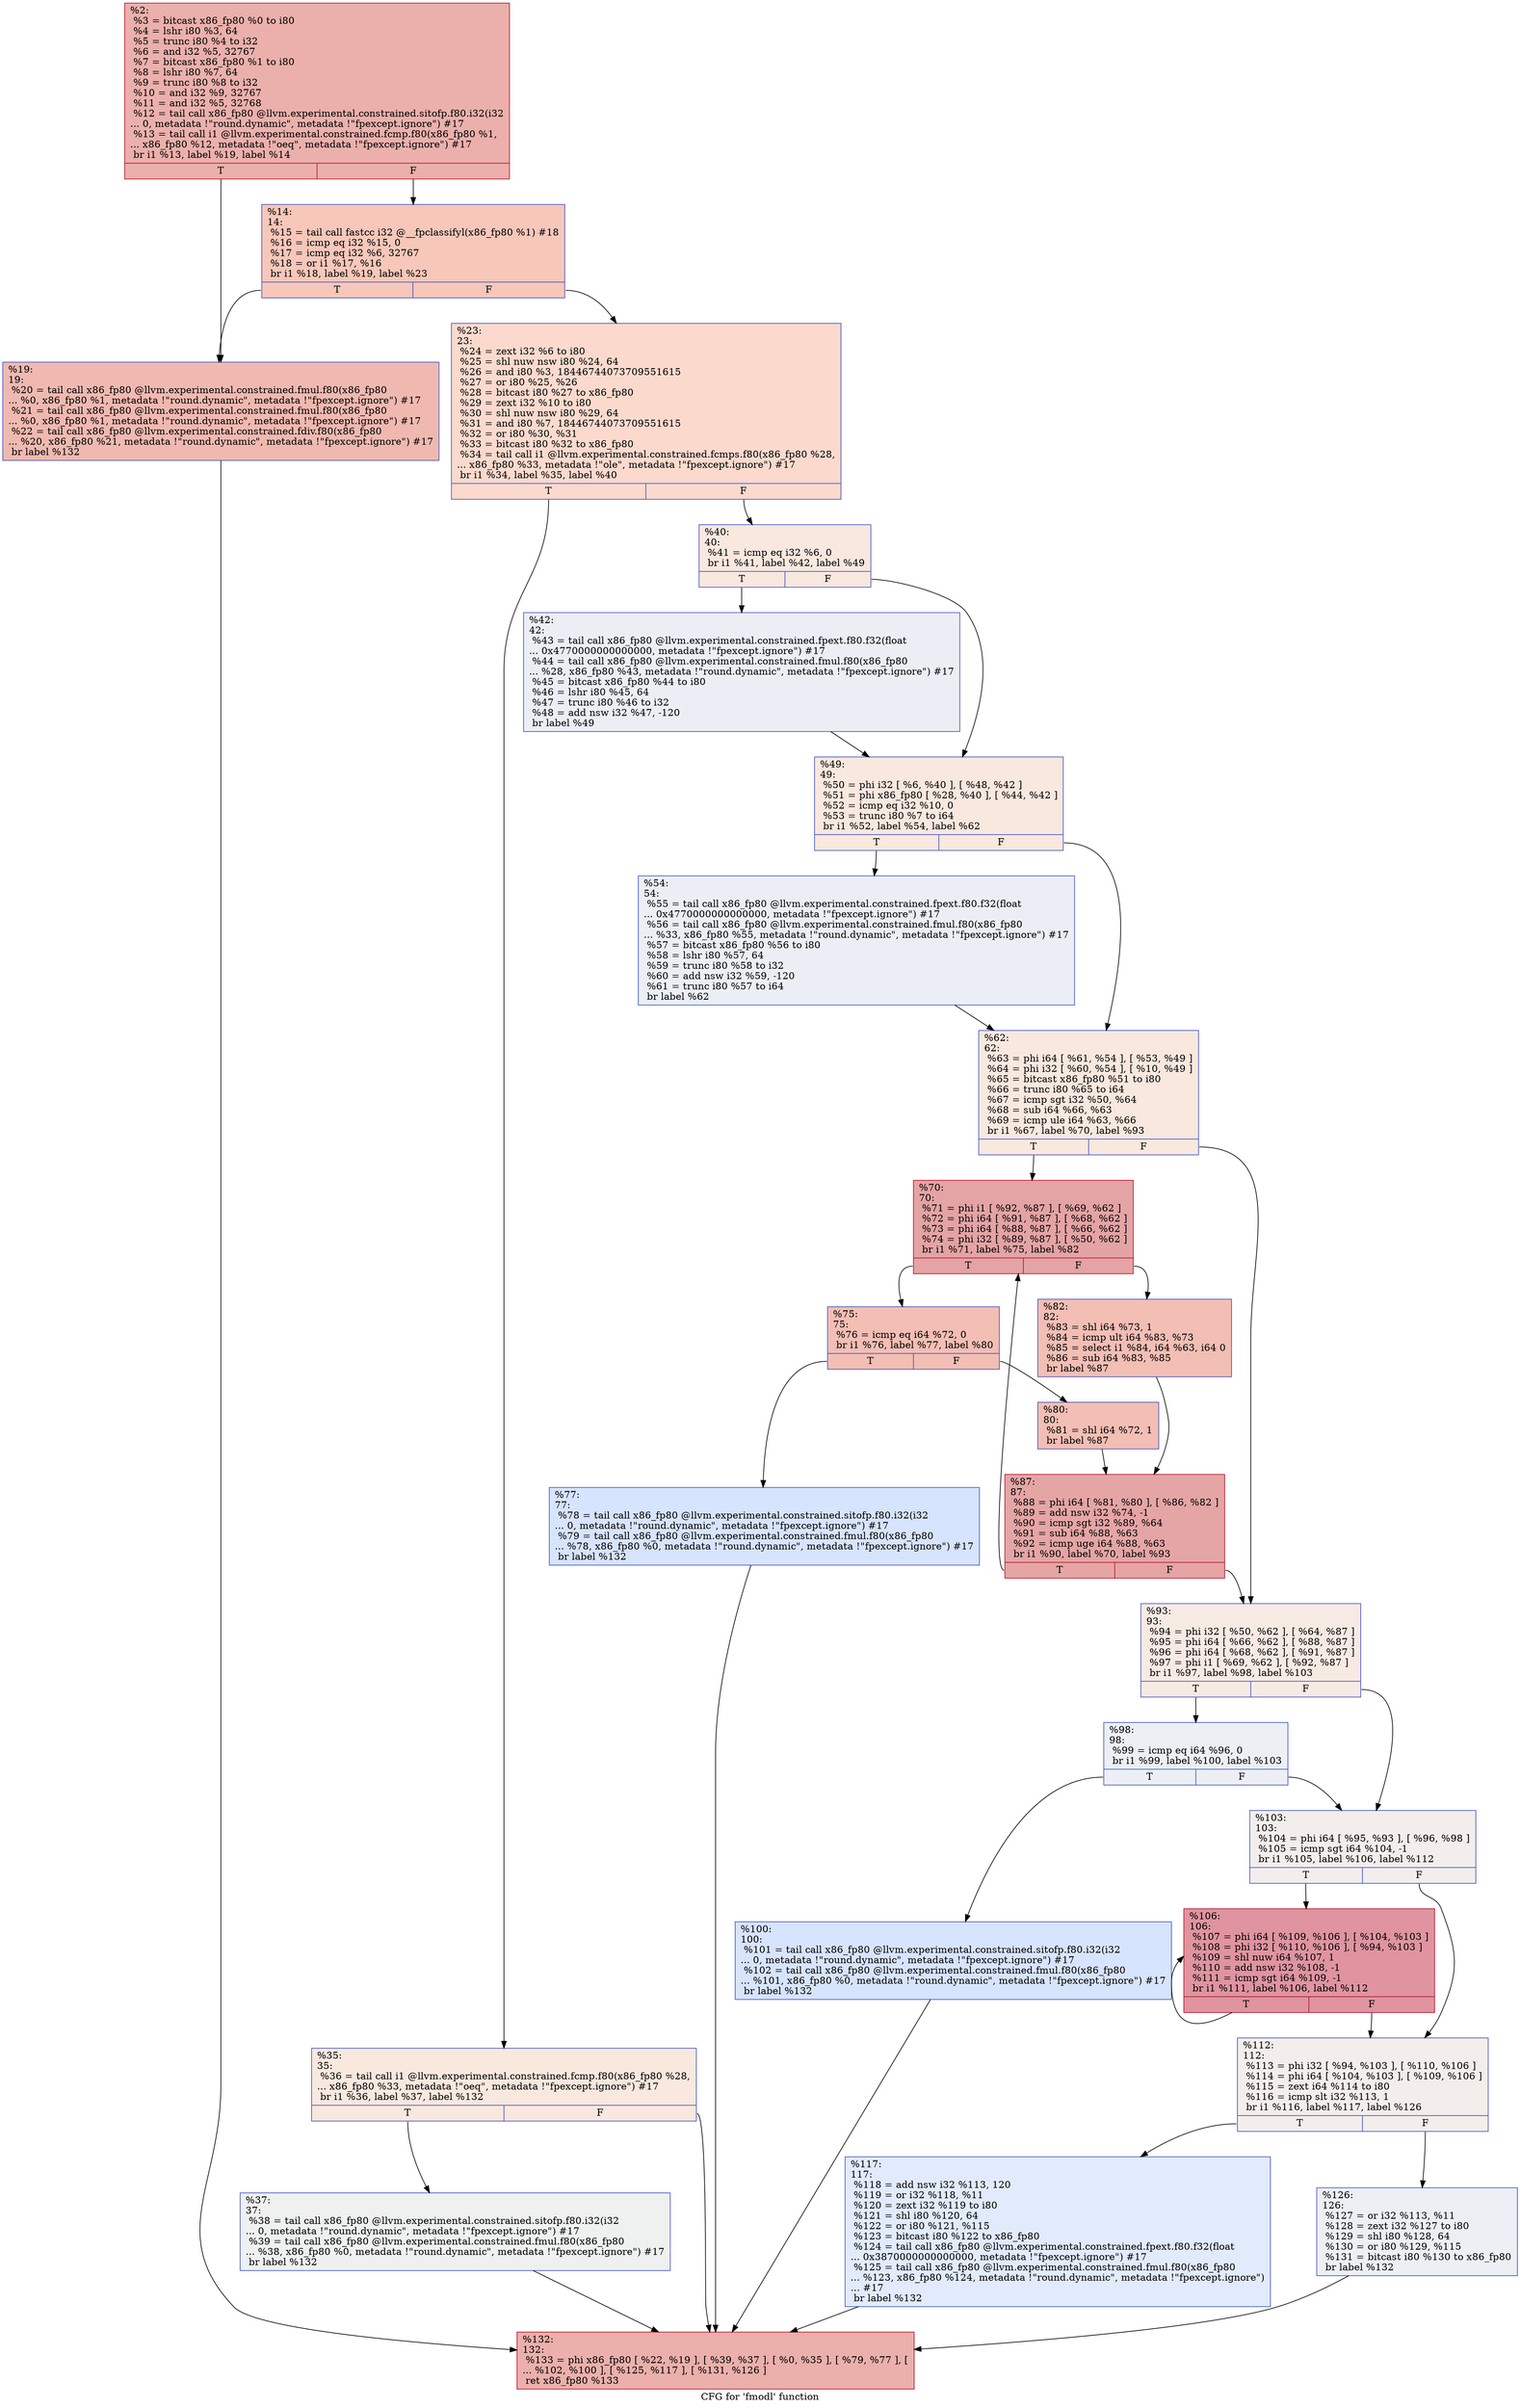 digraph "CFG for 'fmodl' function" {
	label="CFG for 'fmodl' function";

	Node0x13134b0 [shape=record,color="#b70d28ff", style=filled, fillcolor="#d24b4070",label="{%2:\l  %3 = bitcast x86_fp80 %0 to i80\l  %4 = lshr i80 %3, 64\l  %5 = trunc i80 %4 to i32\l  %6 = and i32 %5, 32767\l  %7 = bitcast x86_fp80 %1 to i80\l  %8 = lshr i80 %7, 64\l  %9 = trunc i80 %8 to i32\l  %10 = and i32 %9, 32767\l  %11 = and i32 %5, 32768\l  %12 = tail call x86_fp80 @llvm.experimental.constrained.sitofp.f80.i32(i32\l... 0, metadata !\"round.dynamic\", metadata !\"fpexcept.ignore\") #17\l  %13 = tail call i1 @llvm.experimental.constrained.fcmp.f80(x86_fp80 %1,\l... x86_fp80 %12, metadata !\"oeq\", metadata !\"fpexcept.ignore\") #17\l  br i1 %13, label %19, label %14\l|{<s0>T|<s1>F}}"];
	Node0x13134b0:s0 -> Node0x13138a0;
	Node0x13134b0:s1 -> Node0x1313850;
	Node0x1313850 [shape=record,color="#3d50c3ff", style=filled, fillcolor="#ec7f6370",label="{%14:\l14:                                               \l  %15 = tail call fastcc i32 @__fpclassifyl(x86_fp80 %1) #18\l  %16 = icmp eq i32 %15, 0\l  %17 = icmp eq i32 %6, 32767\l  %18 = or i1 %17, %16\l  br i1 %18, label %19, label %23\l|{<s0>T|<s1>F}}"];
	Node0x1313850:s0 -> Node0x13138a0;
	Node0x1313850:s1 -> Node0x13138f0;
	Node0x13138a0 [shape=record,color="#3d50c3ff", style=filled, fillcolor="#de614d70",label="{%19:\l19:                                               \l  %20 = tail call x86_fp80 @llvm.experimental.constrained.fmul.f80(x86_fp80\l... %0, x86_fp80 %1, metadata !\"round.dynamic\", metadata !\"fpexcept.ignore\") #17\l  %21 = tail call x86_fp80 @llvm.experimental.constrained.fmul.f80(x86_fp80\l... %0, x86_fp80 %1, metadata !\"round.dynamic\", metadata !\"fpexcept.ignore\") #17\l  %22 = tail call x86_fp80 @llvm.experimental.constrained.fdiv.f80(x86_fp80\l... %20, x86_fp80 %21, metadata !\"round.dynamic\", metadata !\"fpexcept.ignore\") #17\l  br label %132\l}"];
	Node0x13138a0 -> Node0x1313fd0;
	Node0x13138f0 [shape=record,color="#3d50c3ff", style=filled, fillcolor="#f7ac8e70",label="{%23:\l23:                                               \l  %24 = zext i32 %6 to i80\l  %25 = shl nuw nsw i80 %24, 64\l  %26 = and i80 %3, 18446744073709551615\l  %27 = or i80 %25, %26\l  %28 = bitcast i80 %27 to x86_fp80\l  %29 = zext i32 %10 to i80\l  %30 = shl nuw nsw i80 %29, 64\l  %31 = and i80 %7, 18446744073709551615\l  %32 = or i80 %30, %31\l  %33 = bitcast i80 %32 to x86_fp80\l  %34 = tail call i1 @llvm.experimental.constrained.fcmps.f80(x86_fp80 %28,\l... x86_fp80 %33, metadata !\"ole\", metadata !\"fpexcept.ignore\") #17\l  br i1 %34, label %35, label %40\l|{<s0>T|<s1>F}}"];
	Node0x13138f0:s0 -> Node0x1313940;
	Node0x13138f0:s1 -> Node0x13139e0;
	Node0x1313940 [shape=record,color="#3d50c3ff", style=filled, fillcolor="#f2cab570",label="{%35:\l35:                                               \l  %36 = tail call i1 @llvm.experimental.constrained.fcmp.f80(x86_fp80 %28,\l... x86_fp80 %33, metadata !\"oeq\", metadata !\"fpexcept.ignore\") #17\l  br i1 %36, label %37, label %132\l|{<s0>T|<s1>F}}"];
	Node0x1313940:s0 -> Node0x1313990;
	Node0x1313940:s1 -> Node0x1313fd0;
	Node0x1313990 [shape=record,color="#3d50c3ff", style=filled, fillcolor="#dbdcde70",label="{%37:\l37:                                               \l  %38 = tail call x86_fp80 @llvm.experimental.constrained.sitofp.f80.i32(i32\l... 0, metadata !\"round.dynamic\", metadata !\"fpexcept.ignore\") #17\l  %39 = tail call x86_fp80 @llvm.experimental.constrained.fmul.f80(x86_fp80\l... %38, x86_fp80 %0, metadata !\"round.dynamic\", metadata !\"fpexcept.ignore\") #17\l  br label %132\l}"];
	Node0x1313990 -> Node0x1313fd0;
	Node0x13139e0 [shape=record,color="#3d50c3ff", style=filled, fillcolor="#f2cab570",label="{%40:\l40:                                               \l  %41 = icmp eq i32 %6, 0\l  br i1 %41, label %42, label %49\l|{<s0>T|<s1>F}}"];
	Node0x13139e0:s0 -> Node0x1313a30;
	Node0x13139e0:s1 -> Node0x1313a80;
	Node0x1313a30 [shape=record,color="#3d50c3ff", style=filled, fillcolor="#d1dae970",label="{%42:\l42:                                               \l  %43 = tail call x86_fp80 @llvm.experimental.constrained.fpext.f80.f32(float\l... 0x4770000000000000, metadata !\"fpexcept.ignore\") #17\l  %44 = tail call x86_fp80 @llvm.experimental.constrained.fmul.f80(x86_fp80\l... %28, x86_fp80 %43, metadata !\"round.dynamic\", metadata !\"fpexcept.ignore\") #17\l  %45 = bitcast x86_fp80 %44 to i80\l  %46 = lshr i80 %45, 64\l  %47 = trunc i80 %46 to i32\l  %48 = add nsw i32 %47, -120\l  br label %49\l}"];
	Node0x1313a30 -> Node0x1313a80;
	Node0x1313a80 [shape=record,color="#3d50c3ff", style=filled, fillcolor="#f2cab570",label="{%49:\l49:                                               \l  %50 = phi i32 [ %6, %40 ], [ %48, %42 ]\l  %51 = phi x86_fp80 [ %28, %40 ], [ %44, %42 ]\l  %52 = icmp eq i32 %10, 0\l  %53 = trunc i80 %7 to i64\l  br i1 %52, label %54, label %62\l|{<s0>T|<s1>F}}"];
	Node0x1313a80:s0 -> Node0x1313ad0;
	Node0x1313a80:s1 -> Node0x1313b20;
	Node0x1313ad0 [shape=record,color="#3d50c3ff", style=filled, fillcolor="#d1dae970",label="{%54:\l54:                                               \l  %55 = tail call x86_fp80 @llvm.experimental.constrained.fpext.f80.f32(float\l... 0x4770000000000000, metadata !\"fpexcept.ignore\") #17\l  %56 = tail call x86_fp80 @llvm.experimental.constrained.fmul.f80(x86_fp80\l... %33, x86_fp80 %55, metadata !\"round.dynamic\", metadata !\"fpexcept.ignore\") #17\l  %57 = bitcast x86_fp80 %56 to i80\l  %58 = lshr i80 %57, 64\l  %59 = trunc i80 %58 to i32\l  %60 = add nsw i32 %59, -120\l  %61 = trunc i80 %57 to i64\l  br label %62\l}"];
	Node0x1313ad0 -> Node0x1313b20;
	Node0x1313b20 [shape=record,color="#3d50c3ff", style=filled, fillcolor="#f2cab570",label="{%62:\l62:                                               \l  %63 = phi i64 [ %61, %54 ], [ %53, %49 ]\l  %64 = phi i32 [ %60, %54 ], [ %10, %49 ]\l  %65 = bitcast x86_fp80 %51 to i80\l  %66 = trunc i80 %65 to i64\l  %67 = icmp sgt i32 %50, %64\l  %68 = sub i64 %66, %63\l  %69 = icmp ule i64 %63, %66\l  br i1 %67, label %70, label %93\l|{<s0>T|<s1>F}}"];
	Node0x1313b20:s0 -> Node0x1313b70;
	Node0x1313b20:s1 -> Node0x1313d50;
	Node0x1313b70 [shape=record,color="#b70d28ff", style=filled, fillcolor="#c32e3170",label="{%70:\l70:                                               \l  %71 = phi i1 [ %92, %87 ], [ %69, %62 ]\l  %72 = phi i64 [ %91, %87 ], [ %68, %62 ]\l  %73 = phi i64 [ %88, %87 ], [ %66, %62 ]\l  %74 = phi i32 [ %89, %87 ], [ %50, %62 ]\l  br i1 %71, label %75, label %82\l|{<s0>T|<s1>F}}"];
	Node0x1313b70:s0 -> Node0x1313bc0;
	Node0x1313b70:s1 -> Node0x1313cb0;
	Node0x1313bc0 [shape=record,color="#3d50c3ff", style=filled, fillcolor="#e36c5570",label="{%75:\l75:                                               \l  %76 = icmp eq i64 %72, 0\l  br i1 %76, label %77, label %80\l|{<s0>T|<s1>F}}"];
	Node0x1313bc0:s0 -> Node0x1313c10;
	Node0x1313bc0:s1 -> Node0x1313c60;
	Node0x1313c10 [shape=record,color="#3d50c3ff", style=filled, fillcolor="#a5c3fe70",label="{%77:\l77:                                               \l  %78 = tail call x86_fp80 @llvm.experimental.constrained.sitofp.f80.i32(i32\l... 0, metadata !\"round.dynamic\", metadata !\"fpexcept.ignore\") #17\l  %79 = tail call x86_fp80 @llvm.experimental.constrained.fmul.f80(x86_fp80\l... %78, x86_fp80 %0, metadata !\"round.dynamic\", metadata !\"fpexcept.ignore\") #17\l  br label %132\l}"];
	Node0x1313c10 -> Node0x1313fd0;
	Node0x1313c60 [shape=record,color="#3d50c3ff", style=filled, fillcolor="#e36c5570",label="{%80:\l80:                                               \l  %81 = shl i64 %72, 1\l  br label %87\l}"];
	Node0x1313c60 -> Node0x1313d00;
	Node0x1313cb0 [shape=record,color="#3d50c3ff", style=filled, fillcolor="#e36c5570",label="{%82:\l82:                                               \l  %83 = shl i64 %73, 1\l  %84 = icmp ult i64 %83, %73\l  %85 = select i1 %84, i64 %63, i64 0\l  %86 = sub i64 %83, %85\l  br label %87\l}"];
	Node0x1313cb0 -> Node0x1313d00;
	Node0x1313d00 [shape=record,color="#b70d28ff", style=filled, fillcolor="#c5333470",label="{%87:\l87:                                               \l  %88 = phi i64 [ %81, %80 ], [ %86, %82 ]\l  %89 = add nsw i32 %74, -1\l  %90 = icmp sgt i32 %89, %64\l  %91 = sub i64 %88, %63\l  %92 = icmp uge i64 %88, %63\l  br i1 %90, label %70, label %93\l|{<s0>T|<s1>F}}"];
	Node0x1313d00:s0 -> Node0x1313b70;
	Node0x1313d00:s1 -> Node0x1313d50;
	Node0x1313d50 [shape=record,color="#3d50c3ff", style=filled, fillcolor="#eed0c070",label="{%93:\l93:                                               \l  %94 = phi i32 [ %50, %62 ], [ %64, %87 ]\l  %95 = phi i64 [ %66, %62 ], [ %88, %87 ]\l  %96 = phi i64 [ %68, %62 ], [ %91, %87 ]\l  %97 = phi i1 [ %69, %62 ], [ %92, %87 ]\l  br i1 %97, label %98, label %103\l|{<s0>T|<s1>F}}"];
	Node0x1313d50:s0 -> Node0x1313da0;
	Node0x1313d50:s1 -> Node0x1313e40;
	Node0x1313da0 [shape=record,color="#3d50c3ff", style=filled, fillcolor="#d4dbe670",label="{%98:\l98:                                               \l  %99 = icmp eq i64 %96, 0\l  br i1 %99, label %100, label %103\l|{<s0>T|<s1>F}}"];
	Node0x1313da0:s0 -> Node0x1313df0;
	Node0x1313da0:s1 -> Node0x1313e40;
	Node0x1313df0 [shape=record,color="#3d50c3ff", style=filled, fillcolor="#a5c3fe70",label="{%100:\l100:                                              \l  %101 = tail call x86_fp80 @llvm.experimental.constrained.sitofp.f80.i32(i32\l... 0, metadata !\"round.dynamic\", metadata !\"fpexcept.ignore\") #17\l  %102 = tail call x86_fp80 @llvm.experimental.constrained.fmul.f80(x86_fp80\l... %101, x86_fp80 %0, metadata !\"round.dynamic\", metadata !\"fpexcept.ignore\") #17\l  br label %132\l}"];
	Node0x1313df0 -> Node0x1313fd0;
	Node0x1313e40 [shape=record,color="#3d50c3ff", style=filled, fillcolor="#e5d8d170",label="{%103:\l103:                                              \l  %104 = phi i64 [ %95, %93 ], [ %96, %98 ]\l  %105 = icmp sgt i64 %104, -1\l  br i1 %105, label %106, label %112\l|{<s0>T|<s1>F}}"];
	Node0x1313e40:s0 -> Node0x1313e90;
	Node0x1313e40:s1 -> Node0x1313ee0;
	Node0x1313e90 [shape=record,color="#b70d28ff", style=filled, fillcolor="#b70d2870",label="{%106:\l106:                                              \l  %107 = phi i64 [ %109, %106 ], [ %104, %103 ]\l  %108 = phi i32 [ %110, %106 ], [ %94, %103 ]\l  %109 = shl nuw i64 %107, 1\l  %110 = add nsw i32 %108, -1\l  %111 = icmp sgt i64 %109, -1\l  br i1 %111, label %106, label %112\l|{<s0>T|<s1>F}}"];
	Node0x1313e90:s0 -> Node0x1313e90;
	Node0x1313e90:s1 -> Node0x1313ee0;
	Node0x1313ee0 [shape=record,color="#3d50c3ff", style=filled, fillcolor="#e5d8d170",label="{%112:\l112:                                              \l  %113 = phi i32 [ %94, %103 ], [ %110, %106 ]\l  %114 = phi i64 [ %104, %103 ], [ %109, %106 ]\l  %115 = zext i64 %114 to i80\l  %116 = icmp slt i32 %113, 1\l  br i1 %116, label %117, label %126\l|{<s0>T|<s1>F}}"];
	Node0x1313ee0:s0 -> Node0x1313f30;
	Node0x1313ee0:s1 -> Node0x1313f80;
	Node0x1313f30 [shape=record,color="#3d50c3ff", style=filled, fillcolor="#bbd1f870",label="{%117:\l117:                                              \l  %118 = add nsw i32 %113, 120\l  %119 = or i32 %118, %11\l  %120 = zext i32 %119 to i80\l  %121 = shl i80 %120, 64\l  %122 = or i80 %121, %115\l  %123 = bitcast i80 %122 to x86_fp80\l  %124 = tail call x86_fp80 @llvm.experimental.constrained.fpext.f80.f32(float\l... 0x3870000000000000, metadata !\"fpexcept.ignore\") #17\l  %125 = tail call x86_fp80 @llvm.experimental.constrained.fmul.f80(x86_fp80\l... %123, x86_fp80 %124, metadata !\"round.dynamic\", metadata !\"fpexcept.ignore\")\l... #17\l  br label %132\l}"];
	Node0x1313f30 -> Node0x1313fd0;
	Node0x1313f80 [shape=record,color="#3d50c3ff", style=filled, fillcolor="#d4dbe670",label="{%126:\l126:                                              \l  %127 = or i32 %113, %11\l  %128 = zext i32 %127 to i80\l  %129 = shl i80 %128, 64\l  %130 = or i80 %129, %115\l  %131 = bitcast i80 %130 to x86_fp80\l  br label %132\l}"];
	Node0x1313f80 -> Node0x1313fd0;
	Node0x1313fd0 [shape=record,color="#b70d28ff", style=filled, fillcolor="#d24b4070",label="{%132:\l132:                                              \l  %133 = phi x86_fp80 [ %22, %19 ], [ %39, %37 ], [ %0, %35 ], [ %79, %77 ], [\l... %102, %100 ], [ %125, %117 ], [ %131, %126 ]\l  ret x86_fp80 %133\l}"];
}
